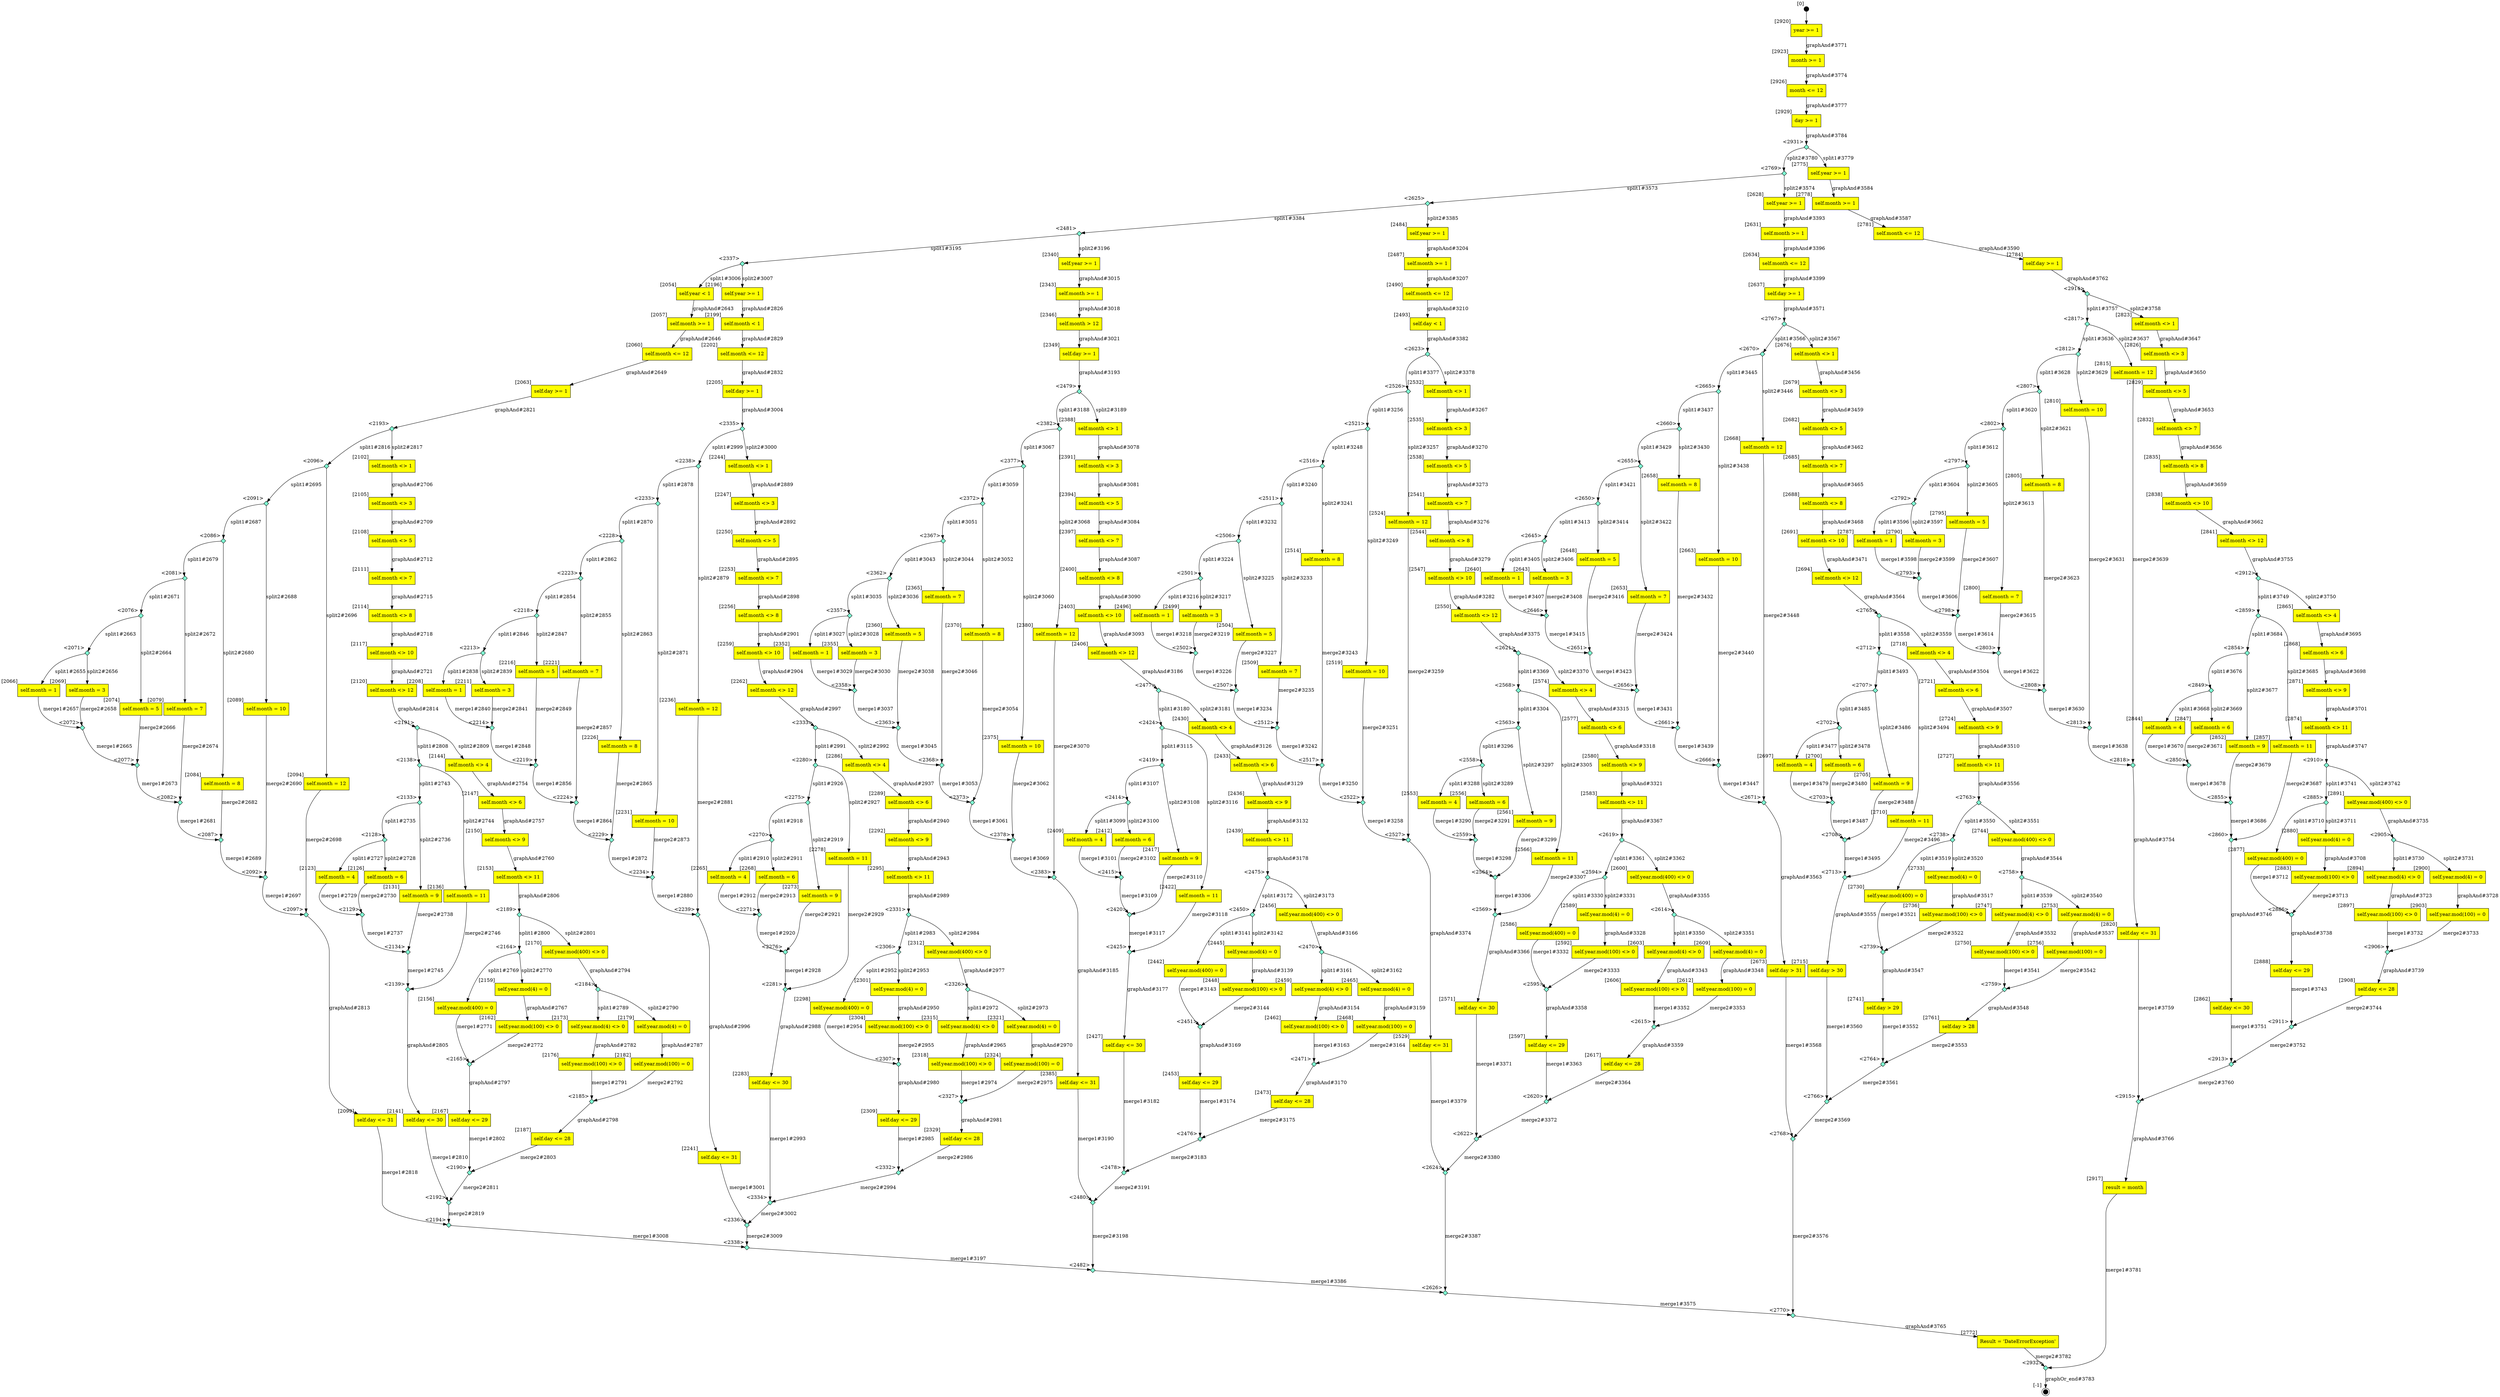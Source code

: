 digraph CLG {
  2054 [shape="box", label="self.year < 1", style=filled, fillcolor=yellow, xlabel="[2054]"];
  2057 [shape="box", label="self.month >= 1", style=filled, fillcolor=yellow, xlabel="[2057]"];
  2060 [shape="box", label="self.month <= 12", style=filled, fillcolor=yellow, xlabel="[2060]"];
  2063 [shape="box", label="self.day >= 1", style=filled, fillcolor=yellow, xlabel="[2063]"];
  2066 [shape="box", label="self.month = 1", style=filled, fillcolor=yellow, xlabel="[2066]"];
  2069 [shape="box", label="self.month = 3", style=filled, fillcolor=yellow, xlabel="[2069]"];
  2071 [shape="diamond", label="", xlabel="<2071>", style=filled, fillcolor=aquamarine, fixedsize=true, width=.2, height=.2];
  2072 [shape="diamond", label="", xlabel="<2072>", style=filled, fillcolor=aquamarine, fixedsize=true, width=.2, height=.2];
  2074 [shape="box", label="self.month = 5", style=filled, fillcolor=yellow, xlabel="[2074]"];
  2076 [shape="diamond", label="", xlabel="<2076>", style=filled, fillcolor=aquamarine, fixedsize=true, width=.2, height=.2];
  2077 [shape="diamond", label="", xlabel="<2077>", style=filled, fillcolor=aquamarine, fixedsize=true, width=.2, height=.2];
  2079 [shape="box", label="self.month = 7", style=filled, fillcolor=yellow, xlabel="[2079]"];
  2081 [shape="diamond", label="", xlabel="<2081>", style=filled, fillcolor=aquamarine, fixedsize=true, width=.2, height=.2];
  2082 [shape="diamond", label="", xlabel="<2082>", style=filled, fillcolor=aquamarine, fixedsize=true, width=.2, height=.2];
  2084 [shape="box", label="self.month = 8", style=filled, fillcolor=yellow, xlabel="[2084]"];
  2086 [shape="diamond", label="", xlabel="<2086>", style=filled, fillcolor=aquamarine, fixedsize=true, width=.2, height=.2];
  2087 [shape="diamond", label="", xlabel="<2087>", style=filled, fillcolor=aquamarine, fixedsize=true, width=.2, height=.2];
  2089 [shape="box", label="self.month = 10", style=filled, fillcolor=yellow, xlabel="[2089]"];
  2091 [shape="diamond", label="", xlabel="<2091>", style=filled, fillcolor=aquamarine, fixedsize=true, width=.2, height=.2];
  2092 [shape="diamond", label="", xlabel="<2092>", style=filled, fillcolor=aquamarine, fixedsize=true, width=.2, height=.2];
  2094 [shape="box", label="self.month = 12", style=filled, fillcolor=yellow, xlabel="[2094]"];
  2096 [shape="diamond", label="", xlabel="<2096>", style=filled, fillcolor=aquamarine, fixedsize=true, width=.2, height=.2];
  2097 [shape="diamond", label="", xlabel="<2097>", style=filled, fillcolor=aquamarine, fixedsize=true, width=.2, height=.2];
  2099 [shape="box", label="self.day <= 31", style=filled, fillcolor=yellow, xlabel="[2099]"];
  2102 [shape="box", label="self.month <> 1", style=filled, fillcolor=yellow, xlabel="[2102]"];
  2105 [shape="box", label="self.month <> 3", style=filled, fillcolor=yellow, xlabel="[2105]"];
  2108 [shape="box", label="self.month <> 5", style=filled, fillcolor=yellow, xlabel="[2108]"];
  2111 [shape="box", label="self.month <> 7", style=filled, fillcolor=yellow, xlabel="[2111]"];
  2114 [shape="box", label="self.month <> 8", style=filled, fillcolor=yellow, xlabel="[2114]"];
  2117 [shape="box", label="self.month <> 10", style=filled, fillcolor=yellow, xlabel="[2117]"];
  2120 [shape="box", label="self.month <> 12", style=filled, fillcolor=yellow, xlabel="[2120]"];
  2123 [shape="box", label="self.month = 4", style=filled, fillcolor=yellow, xlabel="[2123]"];
  2126 [shape="box", label="self.month = 6", style=filled, fillcolor=yellow, xlabel="[2126]"];
  2128 [shape="diamond", label="", xlabel="<2128>", style=filled, fillcolor=aquamarine, fixedsize=true, width=.2, height=.2];
  2129 [shape="diamond", label="", xlabel="<2129>", style=filled, fillcolor=aquamarine, fixedsize=true, width=.2, height=.2];
  2131 [shape="box", label="self.month = 9", style=filled, fillcolor=yellow, xlabel="[2131]"];
  2133 [shape="diamond", label="", xlabel="<2133>", style=filled, fillcolor=aquamarine, fixedsize=true, width=.2, height=.2];
  2134 [shape="diamond", label="", xlabel="<2134>", style=filled, fillcolor=aquamarine, fixedsize=true, width=.2, height=.2];
  2136 [shape="box", label="self.month = 11", style=filled, fillcolor=yellow, xlabel="[2136]"];
  2138 [shape="diamond", label="", xlabel="<2138>", style=filled, fillcolor=aquamarine, fixedsize=true, width=.2, height=.2];
  2139 [shape="diamond", label="", xlabel="<2139>", style=filled, fillcolor=aquamarine, fixedsize=true, width=.2, height=.2];
  2141 [shape="box", label="self.day <= 30", style=filled, fillcolor=yellow, xlabel="[2141]"];
  2144 [shape="box", label="self.month <> 4", style=filled, fillcolor=yellow, xlabel="[2144]"];
  2147 [shape="box", label="self.month <> 6", style=filled, fillcolor=yellow, xlabel="[2147]"];
  2150 [shape="box", label="self.month <> 9", style=filled, fillcolor=yellow, xlabel="[2150]"];
  2153 [shape="box", label="self.month <> 11", style=filled, fillcolor=yellow, xlabel="[2153]"];
  2156 [shape="box", label="self.year.mod(400) = 0", style=filled, fillcolor=yellow, xlabel="[2156]"];
  2159 [shape="box", label="self.year.mod(4) = 0", style=filled, fillcolor=yellow, xlabel="[2159]"];
  2162 [shape="box", label="self.year.mod(100) <> 0", style=filled, fillcolor=yellow, xlabel="[2162]"];
  2164 [shape="diamond", label="", xlabel="<2164>", style=filled, fillcolor=aquamarine, fixedsize=true, width=.2, height=.2];
  2165 [shape="diamond", label="", xlabel="<2165>", style=filled, fillcolor=aquamarine, fixedsize=true, width=.2, height=.2];
  2167 [shape="box", label="self.day <= 29", style=filled, fillcolor=yellow, xlabel="[2167]"];
  2170 [shape="box", label="self.year.mod(400) <> 0", style=filled, fillcolor=yellow, xlabel="[2170]"];
  2173 [shape="box", label="self.year.mod(4) <> 0", style=filled, fillcolor=yellow, xlabel="[2173]"];
  2176 [shape="box", label="self.year.mod(100) <> 0", style=filled, fillcolor=yellow, xlabel="[2176]"];
  2179 [shape="box", label="self.year.mod(4) = 0", style=filled, fillcolor=yellow, xlabel="[2179]"];
  2182 [shape="box", label="self.year.mod(100) = 0", style=filled, fillcolor=yellow, xlabel="[2182]"];
  2184 [shape="diamond", label="", xlabel="<2184>", style=filled, fillcolor=aquamarine, fixedsize=true, width=.2, height=.2];
  2185 [shape="diamond", label="", xlabel="<2185>", style=filled, fillcolor=aquamarine, fixedsize=true, width=.2, height=.2];
  2187 [shape="box", label="self.day <= 28", style=filled, fillcolor=yellow, xlabel="[2187]"];
  2189 [shape="diamond", label="", xlabel="<2189>", style=filled, fillcolor=aquamarine, fixedsize=true, width=.2, height=.2];
  2190 [shape="diamond", label="", xlabel="<2190>", style=filled, fillcolor=aquamarine, fixedsize=true, width=.2, height=.2];
  2191 [shape="diamond", label="", xlabel="<2191>", style=filled, fillcolor=aquamarine, fixedsize=true, width=.2, height=.2];
  2192 [shape="diamond", label="", xlabel="<2192>", style=filled, fillcolor=aquamarine, fixedsize=true, width=.2, height=.2];
  2193 [shape="diamond", label="", xlabel="<2193>", style=filled, fillcolor=aquamarine, fixedsize=true, width=.2, height=.2];
  2194 [shape="diamond", label="", xlabel="<2194>", style=filled, fillcolor=aquamarine, fixedsize=true, width=.2, height=.2];
  2196 [shape="box", label="self.year >= 1", style=filled, fillcolor=yellow, xlabel="[2196]"];
  2199 [shape="box", label="self.month < 1", style=filled, fillcolor=yellow, xlabel="[2199]"];
  2202 [shape="box", label="self.month <= 12", style=filled, fillcolor=yellow, xlabel="[2202]"];
  2205 [shape="box", label="self.day >= 1", style=filled, fillcolor=yellow, xlabel="[2205]"];
  2208 [shape="box", label="self.month = 1", style=filled, fillcolor=yellow, xlabel="[2208]"];
  2211 [shape="box", label="self.month = 3", style=filled, fillcolor=yellow, xlabel="[2211]"];
  2213 [shape="diamond", label="", xlabel="<2213>", style=filled, fillcolor=aquamarine, fixedsize=true, width=.2, height=.2];
  2214 [shape="diamond", label="", xlabel="<2214>", style=filled, fillcolor=aquamarine, fixedsize=true, width=.2, height=.2];
  2216 [shape="box", label="self.month = 5", style=filled, fillcolor=yellow, xlabel="[2216]"];
  2218 [shape="diamond", label="", xlabel="<2218>", style=filled, fillcolor=aquamarine, fixedsize=true, width=.2, height=.2];
  2219 [shape="diamond", label="", xlabel="<2219>", style=filled, fillcolor=aquamarine, fixedsize=true, width=.2, height=.2];
  2221 [shape="box", label="self.month = 7", style=filled, fillcolor=yellow, xlabel="[2221]"];
  2223 [shape="diamond", label="", xlabel="<2223>", style=filled, fillcolor=aquamarine, fixedsize=true, width=.2, height=.2];
  2224 [shape="diamond", label="", xlabel="<2224>", style=filled, fillcolor=aquamarine, fixedsize=true, width=.2, height=.2];
  2226 [shape="box", label="self.month = 8", style=filled, fillcolor=yellow, xlabel="[2226]"];
  2228 [shape="diamond", label="", xlabel="<2228>", style=filled, fillcolor=aquamarine, fixedsize=true, width=.2, height=.2];
  2229 [shape="diamond", label="", xlabel="<2229>", style=filled, fillcolor=aquamarine, fixedsize=true, width=.2, height=.2];
  2231 [shape="box", label="self.month = 10", style=filled, fillcolor=yellow, xlabel="[2231]"];
  2233 [shape="diamond", label="", xlabel="<2233>", style=filled, fillcolor=aquamarine, fixedsize=true, width=.2, height=.2];
  2234 [shape="diamond", label="", xlabel="<2234>", style=filled, fillcolor=aquamarine, fixedsize=true, width=.2, height=.2];
  2236 [shape="box", label="self.month = 12", style=filled, fillcolor=yellow, xlabel="[2236]"];
  2238 [shape="diamond", label="", xlabel="<2238>", style=filled, fillcolor=aquamarine, fixedsize=true, width=.2, height=.2];
  2239 [shape="diamond", label="", xlabel="<2239>", style=filled, fillcolor=aquamarine, fixedsize=true, width=.2, height=.2];
  2241 [shape="box", label="self.day <= 31", style=filled, fillcolor=yellow, xlabel="[2241]"];
  2244 [shape="box", label="self.month <> 1", style=filled, fillcolor=yellow, xlabel="[2244]"];
  2247 [shape="box", label="self.month <> 3", style=filled, fillcolor=yellow, xlabel="[2247]"];
  2250 [shape="box", label="self.month <> 5", style=filled, fillcolor=yellow, xlabel="[2250]"];
  2253 [shape="box", label="self.month <> 7", style=filled, fillcolor=yellow, xlabel="[2253]"];
  2256 [shape="box", label="self.month <> 8", style=filled, fillcolor=yellow, xlabel="[2256]"];
  2259 [shape="box", label="self.month <> 10", style=filled, fillcolor=yellow, xlabel="[2259]"];
  2262 [shape="box", label="self.month <> 12", style=filled, fillcolor=yellow, xlabel="[2262]"];
  2265 [shape="box", label="self.month = 4", style=filled, fillcolor=yellow, xlabel="[2265]"];
  2268 [shape="box", label="self.month = 6", style=filled, fillcolor=yellow, xlabel="[2268]"];
  2270 [shape="diamond", label="", xlabel="<2270>", style=filled, fillcolor=aquamarine, fixedsize=true, width=.2, height=.2];
  2271 [shape="diamond", label="", xlabel="<2271>", style=filled, fillcolor=aquamarine, fixedsize=true, width=.2, height=.2];
  2273 [shape="box", label="self.month = 9", style=filled, fillcolor=yellow, xlabel="[2273]"];
  2275 [shape="diamond", label="", xlabel="<2275>", style=filled, fillcolor=aquamarine, fixedsize=true, width=.2, height=.2];
  2276 [shape="diamond", label="", xlabel="<2276>", style=filled, fillcolor=aquamarine, fixedsize=true, width=.2, height=.2];
  2278 [shape="box", label="self.month = 11", style=filled, fillcolor=yellow, xlabel="[2278]"];
  2280 [shape="diamond", label="", xlabel="<2280>", style=filled, fillcolor=aquamarine, fixedsize=true, width=.2, height=.2];
  2281 [shape="diamond", label="", xlabel="<2281>", style=filled, fillcolor=aquamarine, fixedsize=true, width=.2, height=.2];
  2283 [shape="box", label="self.day <= 30", style=filled, fillcolor=yellow, xlabel="[2283]"];
  2286 [shape="box", label="self.month <> 4", style=filled, fillcolor=yellow, xlabel="[2286]"];
  2289 [shape="box", label="self.month <> 6", style=filled, fillcolor=yellow, xlabel="[2289]"];
  2292 [shape="box", label="self.month <> 9", style=filled, fillcolor=yellow, xlabel="[2292]"];
  2295 [shape="box", label="self.month <> 11", style=filled, fillcolor=yellow, xlabel="[2295]"];
  2298 [shape="box", label="self.year.mod(400) = 0", style=filled, fillcolor=yellow, xlabel="[2298]"];
  2301 [shape="box", label="self.year.mod(4) = 0", style=filled, fillcolor=yellow, xlabel="[2301]"];
  2304 [shape="box", label="self.year.mod(100) <> 0", style=filled, fillcolor=yellow, xlabel="[2304]"];
  2306 [shape="diamond", label="", xlabel="<2306>", style=filled, fillcolor=aquamarine, fixedsize=true, width=.2, height=.2];
  2307 [shape="diamond", label="", xlabel="<2307>", style=filled, fillcolor=aquamarine, fixedsize=true, width=.2, height=.2];
  2309 [shape="box", label="self.day <= 29", style=filled, fillcolor=yellow, xlabel="[2309]"];
  2312 [shape="box", label="self.year.mod(400) <> 0", style=filled, fillcolor=yellow, xlabel="[2312]"];
  2315 [shape="box", label="self.year.mod(4) <> 0", style=filled, fillcolor=yellow, xlabel="[2315]"];
  2318 [shape="box", label="self.year.mod(100) <> 0", style=filled, fillcolor=yellow, xlabel="[2318]"];
  2321 [shape="box", label="self.year.mod(4) = 0", style=filled, fillcolor=yellow, xlabel="[2321]"];
  2324 [shape="box", label="self.year.mod(100) = 0", style=filled, fillcolor=yellow, xlabel="[2324]"];
  2326 [shape="diamond", label="", xlabel="<2326>", style=filled, fillcolor=aquamarine, fixedsize=true, width=.2, height=.2];
  2327 [shape="diamond", label="", xlabel="<2327>", style=filled, fillcolor=aquamarine, fixedsize=true, width=.2, height=.2];
  2329 [shape="box", label="self.day <= 28", style=filled, fillcolor=yellow, xlabel="[2329]"];
  2331 [shape="diamond", label="", xlabel="<2331>", style=filled, fillcolor=aquamarine, fixedsize=true, width=.2, height=.2];
  2332 [shape="diamond", label="", xlabel="<2332>", style=filled, fillcolor=aquamarine, fixedsize=true, width=.2, height=.2];
  2333 [shape="diamond", label="", xlabel="<2333>", style=filled, fillcolor=aquamarine, fixedsize=true, width=.2, height=.2];
  2334 [shape="diamond", label="", xlabel="<2334>", style=filled, fillcolor=aquamarine, fixedsize=true, width=.2, height=.2];
  2335 [shape="diamond", label="", xlabel="<2335>", style=filled, fillcolor=aquamarine, fixedsize=true, width=.2, height=.2];
  2336 [shape="diamond", label="", xlabel="<2336>", style=filled, fillcolor=aquamarine, fixedsize=true, width=.2, height=.2];
  2337 [shape="diamond", label="", xlabel="<2337>", style=filled, fillcolor=aquamarine, fixedsize=true, width=.2, height=.2];
  2338 [shape="diamond", label="", xlabel="<2338>", style=filled, fillcolor=aquamarine, fixedsize=true, width=.2, height=.2];
  2340 [shape="box", label="self.year >= 1", style=filled, fillcolor=yellow, xlabel="[2340]"];
  2343 [shape="box", label="self.month >= 1", style=filled, fillcolor=yellow, xlabel="[2343]"];
  2346 [shape="box", label="self.month > 12", style=filled, fillcolor=yellow, xlabel="[2346]"];
  2349 [shape="box", label="self.day >= 1", style=filled, fillcolor=yellow, xlabel="[2349]"];
  2352 [shape="box", label="self.month = 1", style=filled, fillcolor=yellow, xlabel="[2352]"];
  2355 [shape="box", label="self.month = 3", style=filled, fillcolor=yellow, xlabel="[2355]"];
  2357 [shape="diamond", label="", xlabel="<2357>", style=filled, fillcolor=aquamarine, fixedsize=true, width=.2, height=.2];
  2358 [shape="diamond", label="", xlabel="<2358>", style=filled, fillcolor=aquamarine, fixedsize=true, width=.2, height=.2];
  2360 [shape="box", label="self.month = 5", style=filled, fillcolor=yellow, xlabel="[2360]"];
  2362 [shape="diamond", label="", xlabel="<2362>", style=filled, fillcolor=aquamarine, fixedsize=true, width=.2, height=.2];
  2363 [shape="diamond", label="", xlabel="<2363>", style=filled, fillcolor=aquamarine, fixedsize=true, width=.2, height=.2];
  2365 [shape="box", label="self.month = 7", style=filled, fillcolor=yellow, xlabel="[2365]"];
  2367 [shape="diamond", label="", xlabel="<2367>", style=filled, fillcolor=aquamarine, fixedsize=true, width=.2, height=.2];
  2368 [shape="diamond", label="", xlabel="<2368>", style=filled, fillcolor=aquamarine, fixedsize=true, width=.2, height=.2];
  2370 [shape="box", label="self.month = 8", style=filled, fillcolor=yellow, xlabel="[2370]"];
  2372 [shape="diamond", label="", xlabel="<2372>", style=filled, fillcolor=aquamarine, fixedsize=true, width=.2, height=.2];
  2373 [shape="diamond", label="", xlabel="<2373>", style=filled, fillcolor=aquamarine, fixedsize=true, width=.2, height=.2];
  2375 [shape="box", label="self.month = 10", style=filled, fillcolor=yellow, xlabel="[2375]"];
  2377 [shape="diamond", label="", xlabel="<2377>", style=filled, fillcolor=aquamarine, fixedsize=true, width=.2, height=.2];
  2378 [shape="diamond", label="", xlabel="<2378>", style=filled, fillcolor=aquamarine, fixedsize=true, width=.2, height=.2];
  2380 [shape="box", label="self.month = 12", style=filled, fillcolor=yellow, xlabel="[2380]"];
  2382 [shape="diamond", label="", xlabel="<2382>", style=filled, fillcolor=aquamarine, fixedsize=true, width=.2, height=.2];
  2383 [shape="diamond", label="", xlabel="<2383>", style=filled, fillcolor=aquamarine, fixedsize=true, width=.2, height=.2];
  2385 [shape="box", label="self.day <= 31", style=filled, fillcolor=yellow, xlabel="[2385]"];
  2388 [shape="box", label="self.month <> 1", style=filled, fillcolor=yellow, xlabel="[2388]"];
  2391 [shape="box", label="self.month <> 3", style=filled, fillcolor=yellow, xlabel="[2391]"];
  2394 [shape="box", label="self.month <> 5", style=filled, fillcolor=yellow, xlabel="[2394]"];
  2397 [shape="box", label="self.month <> 7", style=filled, fillcolor=yellow, xlabel="[2397]"];
  2400 [shape="box", label="self.month <> 8", style=filled, fillcolor=yellow, xlabel="[2400]"];
  2403 [shape="box", label="self.month <> 10", style=filled, fillcolor=yellow, xlabel="[2403]"];
  2406 [shape="box", label="self.month <> 12", style=filled, fillcolor=yellow, xlabel="[2406]"];
  2409 [shape="box", label="self.month = 4", style=filled, fillcolor=yellow, xlabel="[2409]"];
  2412 [shape="box", label="self.month = 6", style=filled, fillcolor=yellow, xlabel="[2412]"];
  2414 [shape="diamond", label="", xlabel="<2414>", style=filled, fillcolor=aquamarine, fixedsize=true, width=.2, height=.2];
  2415 [shape="diamond", label="", xlabel="<2415>", style=filled, fillcolor=aquamarine, fixedsize=true, width=.2, height=.2];
  2417 [shape="box", label="self.month = 9", style=filled, fillcolor=yellow, xlabel="[2417]"];
  2419 [shape="diamond", label="", xlabel="<2419>", style=filled, fillcolor=aquamarine, fixedsize=true, width=.2, height=.2];
  2420 [shape="diamond", label="", xlabel="<2420>", style=filled, fillcolor=aquamarine, fixedsize=true, width=.2, height=.2];
  2422 [shape="box", label="self.month = 11", style=filled, fillcolor=yellow, xlabel="[2422]"];
  2424 [shape="diamond", label="", xlabel="<2424>", style=filled, fillcolor=aquamarine, fixedsize=true, width=.2, height=.2];
  2425 [shape="diamond", label="", xlabel="<2425>", style=filled, fillcolor=aquamarine, fixedsize=true, width=.2, height=.2];
  2427 [shape="box", label="self.day <= 30", style=filled, fillcolor=yellow, xlabel="[2427]"];
  2430 [shape="box", label="self.month <> 4", style=filled, fillcolor=yellow, xlabel="[2430]"];
  2433 [shape="box", label="self.month <> 6", style=filled, fillcolor=yellow, xlabel="[2433]"];
  2436 [shape="box", label="self.month <> 9", style=filled, fillcolor=yellow, xlabel="[2436]"];
  2439 [shape="box", label="self.month <> 11", style=filled, fillcolor=yellow, xlabel="[2439]"];
  2442 [shape="box", label="self.year.mod(400) = 0", style=filled, fillcolor=yellow, xlabel="[2442]"];
  2445 [shape="box", label="self.year.mod(4) = 0", style=filled, fillcolor=yellow, xlabel="[2445]"];
  2448 [shape="box", label="self.year.mod(100) <> 0", style=filled, fillcolor=yellow, xlabel="[2448]"];
  2450 [shape="diamond", label="", xlabel="<2450>", style=filled, fillcolor=aquamarine, fixedsize=true, width=.2, height=.2];
  2451 [shape="diamond", label="", xlabel="<2451>", style=filled, fillcolor=aquamarine, fixedsize=true, width=.2, height=.2];
  2453 [shape="box", label="self.day <= 29", style=filled, fillcolor=yellow, xlabel="[2453]"];
  2456 [shape="box", label="self.year.mod(400) <> 0", style=filled, fillcolor=yellow, xlabel="[2456]"];
  2459 [shape="box", label="self.year.mod(4) <> 0", style=filled, fillcolor=yellow, xlabel="[2459]"];
  2462 [shape="box", label="self.year.mod(100) <> 0", style=filled, fillcolor=yellow, xlabel="[2462]"];
  2465 [shape="box", label="self.year.mod(4) = 0", style=filled, fillcolor=yellow, xlabel="[2465]"];
  2468 [shape="box", label="self.year.mod(100) = 0", style=filled, fillcolor=yellow, xlabel="[2468]"];
  2470 [shape="diamond", label="", xlabel="<2470>", style=filled, fillcolor=aquamarine, fixedsize=true, width=.2, height=.2];
  2471 [shape="diamond", label="", xlabel="<2471>", style=filled, fillcolor=aquamarine, fixedsize=true, width=.2, height=.2];
  2473 [shape="box", label="self.day <= 28", style=filled, fillcolor=yellow, xlabel="[2473]"];
  2475 [shape="diamond", label="", xlabel="<2475>", style=filled, fillcolor=aquamarine, fixedsize=true, width=.2, height=.2];
  2476 [shape="diamond", label="", xlabel="<2476>", style=filled, fillcolor=aquamarine, fixedsize=true, width=.2, height=.2];
  2477 [shape="diamond", label="", xlabel="<2477>", style=filled, fillcolor=aquamarine, fixedsize=true, width=.2, height=.2];
  2478 [shape="diamond", label="", xlabel="<2478>", style=filled, fillcolor=aquamarine, fixedsize=true, width=.2, height=.2];
  2479 [shape="diamond", label="", xlabel="<2479>", style=filled, fillcolor=aquamarine, fixedsize=true, width=.2, height=.2];
  2480 [shape="diamond", label="", xlabel="<2480>", style=filled, fillcolor=aquamarine, fixedsize=true, width=.2, height=.2];
  2481 [shape="diamond", label="", xlabel="<2481>", style=filled, fillcolor=aquamarine, fixedsize=true, width=.2, height=.2];
  2482 [shape="diamond", label="", xlabel="<2482>", style=filled, fillcolor=aquamarine, fixedsize=true, width=.2, height=.2];
  2484 [shape="box", label="self.year >= 1", style=filled, fillcolor=yellow, xlabel="[2484]"];
  2487 [shape="box", label="self.month >= 1", style=filled, fillcolor=yellow, xlabel="[2487]"];
  2490 [shape="box", label="self.month <= 12", style=filled, fillcolor=yellow, xlabel="[2490]"];
  2493 [shape="box", label="self.day < 1", style=filled, fillcolor=yellow, xlabel="[2493]"];
  2496 [shape="box", label="self.month = 1", style=filled, fillcolor=yellow, xlabel="[2496]"];
  2499 [shape="box", label="self.month = 3", style=filled, fillcolor=yellow, xlabel="[2499]"];
  2501 [shape="diamond", label="", xlabel="<2501>", style=filled, fillcolor=aquamarine, fixedsize=true, width=.2, height=.2];
  2502 [shape="diamond", label="", xlabel="<2502>", style=filled, fillcolor=aquamarine, fixedsize=true, width=.2, height=.2];
  2504 [shape="box", label="self.month = 5", style=filled, fillcolor=yellow, xlabel="[2504]"];
  2506 [shape="diamond", label="", xlabel="<2506>", style=filled, fillcolor=aquamarine, fixedsize=true, width=.2, height=.2];
  2507 [shape="diamond", label="", xlabel="<2507>", style=filled, fillcolor=aquamarine, fixedsize=true, width=.2, height=.2];
  2509 [shape="box", label="self.month = 7", style=filled, fillcolor=yellow, xlabel="[2509]"];
  2511 [shape="diamond", label="", xlabel="<2511>", style=filled, fillcolor=aquamarine, fixedsize=true, width=.2, height=.2];
  2512 [shape="diamond", label="", xlabel="<2512>", style=filled, fillcolor=aquamarine, fixedsize=true, width=.2, height=.2];
  2514 [shape="box", label="self.month = 8", style=filled, fillcolor=yellow, xlabel="[2514]"];
  2516 [shape="diamond", label="", xlabel="<2516>", style=filled, fillcolor=aquamarine, fixedsize=true, width=.2, height=.2];
  2517 [shape="diamond", label="", xlabel="<2517>", style=filled, fillcolor=aquamarine, fixedsize=true, width=.2, height=.2];
  2519 [shape="box", label="self.month = 10", style=filled, fillcolor=yellow, xlabel="[2519]"];
  2521 [shape="diamond", label="", xlabel="<2521>", style=filled, fillcolor=aquamarine, fixedsize=true, width=.2, height=.2];
  2522 [shape="diamond", label="", xlabel="<2522>", style=filled, fillcolor=aquamarine, fixedsize=true, width=.2, height=.2];
  2524 [shape="box", label="self.month = 12", style=filled, fillcolor=yellow, xlabel="[2524]"];
  2526 [shape="diamond", label="", xlabel="<2526>", style=filled, fillcolor=aquamarine, fixedsize=true, width=.2, height=.2];
  2527 [shape="diamond", label="", xlabel="<2527>", style=filled, fillcolor=aquamarine, fixedsize=true, width=.2, height=.2];
  2529 [shape="box", label="self.day <= 31", style=filled, fillcolor=yellow, xlabel="[2529]"];
  2532 [shape="box", label="self.month <> 1", style=filled, fillcolor=yellow, xlabel="[2532]"];
  2535 [shape="box", label="self.month <> 3", style=filled, fillcolor=yellow, xlabel="[2535]"];
  2538 [shape="box", label="self.month <> 5", style=filled, fillcolor=yellow, xlabel="[2538]"];
  2541 [shape="box", label="self.month <> 7", style=filled, fillcolor=yellow, xlabel="[2541]"];
  2544 [shape="box", label="self.month <> 8", style=filled, fillcolor=yellow, xlabel="[2544]"];
  2547 [shape="box", label="self.month <> 10", style=filled, fillcolor=yellow, xlabel="[2547]"];
  2550 [shape="box", label="self.month <> 12", style=filled, fillcolor=yellow, xlabel="[2550]"];
  2553 [shape="box", label="self.month = 4", style=filled, fillcolor=yellow, xlabel="[2553]"];
  2556 [shape="box", label="self.month = 6", style=filled, fillcolor=yellow, xlabel="[2556]"];
  2558 [shape="diamond", label="", xlabel="<2558>", style=filled, fillcolor=aquamarine, fixedsize=true, width=.2, height=.2];
  2559 [shape="diamond", label="", xlabel="<2559>", style=filled, fillcolor=aquamarine, fixedsize=true, width=.2, height=.2];
  2561 [shape="box", label="self.month = 9", style=filled, fillcolor=yellow, xlabel="[2561]"];
  2563 [shape="diamond", label="", xlabel="<2563>", style=filled, fillcolor=aquamarine, fixedsize=true, width=.2, height=.2];
  2564 [shape="diamond", label="", xlabel="<2564>", style=filled, fillcolor=aquamarine, fixedsize=true, width=.2, height=.2];
  2566 [shape="box", label="self.month = 11", style=filled, fillcolor=yellow, xlabel="[2566]"];
  2568 [shape="diamond", label="", xlabel="<2568>", style=filled, fillcolor=aquamarine, fixedsize=true, width=.2, height=.2];
  2569 [shape="diamond", label="", xlabel="<2569>", style=filled, fillcolor=aquamarine, fixedsize=true, width=.2, height=.2];
  2571 [shape="box", label="self.day <= 30", style=filled, fillcolor=yellow, xlabel="[2571]"];
  2574 [shape="box", label="self.month <> 4", style=filled, fillcolor=yellow, xlabel="[2574]"];
  2577 [shape="box", label="self.month <> 6", style=filled, fillcolor=yellow, xlabel="[2577]"];
  2580 [shape="box", label="self.month <> 9", style=filled, fillcolor=yellow, xlabel="[2580]"];
  2583 [shape="box", label="self.month <> 11", style=filled, fillcolor=yellow, xlabel="[2583]"];
  2586 [shape="box", label="self.year.mod(400) = 0", style=filled, fillcolor=yellow, xlabel="[2586]"];
  2589 [shape="box", label="self.year.mod(4) = 0", style=filled, fillcolor=yellow, xlabel="[2589]"];
  2592 [shape="box", label="self.year.mod(100) <> 0", style=filled, fillcolor=yellow, xlabel="[2592]"];
  2594 [shape="diamond", label="", xlabel="<2594>", style=filled, fillcolor=aquamarine, fixedsize=true, width=.2, height=.2];
  2595 [shape="diamond", label="", xlabel="<2595>", style=filled, fillcolor=aquamarine, fixedsize=true, width=.2, height=.2];
  2597 [shape="box", label="self.day <= 29", style=filled, fillcolor=yellow, xlabel="[2597]"];
  2600 [shape="box", label="self.year.mod(400) <> 0", style=filled, fillcolor=yellow, xlabel="[2600]"];
  2603 [shape="box", label="self.year.mod(4) <> 0", style=filled, fillcolor=yellow, xlabel="[2603]"];
  2606 [shape="box", label="self.year.mod(100) <> 0", style=filled, fillcolor=yellow, xlabel="[2606]"];
  2609 [shape="box", label="self.year.mod(4) = 0", style=filled, fillcolor=yellow, xlabel="[2609]"];
  2612 [shape="box", label="self.year.mod(100) = 0", style=filled, fillcolor=yellow, xlabel="[2612]"];
  2614 [shape="diamond", label="", xlabel="<2614>", style=filled, fillcolor=aquamarine, fixedsize=true, width=.2, height=.2];
  2615 [shape="diamond", label="", xlabel="<2615>", style=filled, fillcolor=aquamarine, fixedsize=true, width=.2, height=.2];
  2617 [shape="box", label="self.day <= 28", style=filled, fillcolor=yellow, xlabel="[2617]"];
  2619 [shape="diamond", label="", xlabel="<2619>", style=filled, fillcolor=aquamarine, fixedsize=true, width=.2, height=.2];
  2620 [shape="diamond", label="", xlabel="<2620>", style=filled, fillcolor=aquamarine, fixedsize=true, width=.2, height=.2];
  2621 [shape="diamond", label="", xlabel="<2621>", style=filled, fillcolor=aquamarine, fixedsize=true, width=.2, height=.2];
  2622 [shape="diamond", label="", xlabel="<2622>", style=filled, fillcolor=aquamarine, fixedsize=true, width=.2, height=.2];
  2623 [shape="diamond", label="", xlabel="<2623>", style=filled, fillcolor=aquamarine, fixedsize=true, width=.2, height=.2];
  2624 [shape="diamond", label="", xlabel="<2624>", style=filled, fillcolor=aquamarine, fixedsize=true, width=.2, height=.2];
  2625 [shape="diamond", label="", xlabel="<2625>", style=filled, fillcolor=aquamarine, fixedsize=true, width=.2, height=.2];
  2626 [shape="diamond", label="", xlabel="<2626>", style=filled, fillcolor=aquamarine, fixedsize=true, width=.2, height=.2];
  2628 [shape="box", label="self.year >= 1", style=filled, fillcolor=yellow, xlabel="[2628]"];
  2631 [shape="box", label="self.month >= 1", style=filled, fillcolor=yellow, xlabel="[2631]"];
  2634 [shape="box", label="self.month <= 12", style=filled, fillcolor=yellow, xlabel="[2634]"];
  2637 [shape="box", label="self.day >= 1", style=filled, fillcolor=yellow, xlabel="[2637]"];
  2640 [shape="box", label="self.month = 1", style=filled, fillcolor=yellow, xlabel="[2640]"];
  2643 [shape="box", label="self.month = 3", style=filled, fillcolor=yellow, xlabel="[2643]"];
  2645 [shape="diamond", label="", xlabel="<2645>", style=filled, fillcolor=aquamarine, fixedsize=true, width=.2, height=.2];
  2646 [shape="diamond", label="", xlabel="<2646>", style=filled, fillcolor=aquamarine, fixedsize=true, width=.2, height=.2];
  2648 [shape="box", label="self.month = 5", style=filled, fillcolor=yellow, xlabel="[2648]"];
  2650 [shape="diamond", label="", xlabel="<2650>", style=filled, fillcolor=aquamarine, fixedsize=true, width=.2, height=.2];
  2651 [shape="diamond", label="", xlabel="<2651>", style=filled, fillcolor=aquamarine, fixedsize=true, width=.2, height=.2];
  2653 [shape="box", label="self.month = 7", style=filled, fillcolor=yellow, xlabel="[2653]"];
  2655 [shape="diamond", label="", xlabel="<2655>", style=filled, fillcolor=aquamarine, fixedsize=true, width=.2, height=.2];
  2656 [shape="diamond", label="", xlabel="<2656>", style=filled, fillcolor=aquamarine, fixedsize=true, width=.2, height=.2];
  2658 [shape="box", label="self.month = 8", style=filled, fillcolor=yellow, xlabel="[2658]"];
  2660 [shape="diamond", label="", xlabel="<2660>", style=filled, fillcolor=aquamarine, fixedsize=true, width=.2, height=.2];
  2661 [shape="diamond", label="", xlabel="<2661>", style=filled, fillcolor=aquamarine, fixedsize=true, width=.2, height=.2];
  2663 [shape="box", label="self.month = 10", style=filled, fillcolor=yellow, xlabel="[2663]"];
  2665 [shape="diamond", label="", xlabel="<2665>", style=filled, fillcolor=aquamarine, fixedsize=true, width=.2, height=.2];
  2666 [shape="diamond", label="", xlabel="<2666>", style=filled, fillcolor=aquamarine, fixedsize=true, width=.2, height=.2];
  2668 [shape="box", label="self.month = 12", style=filled, fillcolor=yellow, xlabel="[2668]"];
  2670 [shape="diamond", label="", xlabel="<2670>", style=filled, fillcolor=aquamarine, fixedsize=true, width=.2, height=.2];
  2671 [shape="diamond", label="", xlabel="<2671>", style=filled, fillcolor=aquamarine, fixedsize=true, width=.2, height=.2];
  2673 [shape="box", label="self.day > 31", style=filled, fillcolor=yellow, xlabel="[2673]"];
  2676 [shape="box", label="self.month <> 1", style=filled, fillcolor=yellow, xlabel="[2676]"];
  2679 [shape="box", label="self.month <> 3", style=filled, fillcolor=yellow, xlabel="[2679]"];
  2682 [shape="box", label="self.month <> 5", style=filled, fillcolor=yellow, xlabel="[2682]"];
  2685 [shape="box", label="self.month <> 7", style=filled, fillcolor=yellow, xlabel="[2685]"];
  2688 [shape="box", label="self.month <> 8", style=filled, fillcolor=yellow, xlabel="[2688]"];
  2691 [shape="box", label="self.month <> 10", style=filled, fillcolor=yellow, xlabel="[2691]"];
  2694 [shape="box", label="self.month <> 12", style=filled, fillcolor=yellow, xlabel="[2694]"];
  2697 [shape="box", label="self.month = 4", style=filled, fillcolor=yellow, xlabel="[2697]"];
  2700 [shape="box", label="self.month = 6", style=filled, fillcolor=yellow, xlabel="[2700]"];
  2702 [shape="diamond", label="", xlabel="<2702>", style=filled, fillcolor=aquamarine, fixedsize=true, width=.2, height=.2];
  2703 [shape="diamond", label="", xlabel="<2703>", style=filled, fillcolor=aquamarine, fixedsize=true, width=.2, height=.2];
  2705 [shape="box", label="self.month = 9", style=filled, fillcolor=yellow, xlabel="[2705]"];
  2707 [shape="diamond", label="", xlabel="<2707>", style=filled, fillcolor=aquamarine, fixedsize=true, width=.2, height=.2];
  2708 [shape="diamond", label="", xlabel="<2708>", style=filled, fillcolor=aquamarine, fixedsize=true, width=.2, height=.2];
  2710 [shape="box", label="self.month = 11", style=filled, fillcolor=yellow, xlabel="[2710]"];
  2712 [shape="diamond", label="", xlabel="<2712>", style=filled, fillcolor=aquamarine, fixedsize=true, width=.2, height=.2];
  2713 [shape="diamond", label="", xlabel="<2713>", style=filled, fillcolor=aquamarine, fixedsize=true, width=.2, height=.2];
  2715 [shape="box", label="self.day > 30", style=filled, fillcolor=yellow, xlabel="[2715]"];
  2718 [shape="box", label="self.month <> 4", style=filled, fillcolor=yellow, xlabel="[2718]"];
  2721 [shape="box", label="self.month <> 6", style=filled, fillcolor=yellow, xlabel="[2721]"];
  2724 [shape="box", label="self.month <> 9", style=filled, fillcolor=yellow, xlabel="[2724]"];
  2727 [shape="box", label="self.month <> 11", style=filled, fillcolor=yellow, xlabel="[2727]"];
  2730 [shape="box", label="self.year.mod(400) = 0", style=filled, fillcolor=yellow, xlabel="[2730]"];
  2733 [shape="box", label="self.year.mod(4) = 0", style=filled, fillcolor=yellow, xlabel="[2733]"];
  2736 [shape="box", label="self.year.mod(100) <> 0", style=filled, fillcolor=yellow, xlabel="[2736]"];
  2738 [shape="diamond", label="", xlabel="<2738>", style=filled, fillcolor=aquamarine, fixedsize=true, width=.2, height=.2];
  2739 [shape="diamond", label="", xlabel="<2739>", style=filled, fillcolor=aquamarine, fixedsize=true, width=.2, height=.2];
  2741 [shape="box", label="self.day > 29", style=filled, fillcolor=yellow, xlabel="[2741]"];
  2744 [shape="box", label="self.year.mod(400) <> 0", style=filled, fillcolor=yellow, xlabel="[2744]"];
  2747 [shape="box", label="self.year.mod(4) <> 0", style=filled, fillcolor=yellow, xlabel="[2747]"];
  2750 [shape="box", label="self.year.mod(100) <> 0", style=filled, fillcolor=yellow, xlabel="[2750]"];
  2753 [shape="box", label="self.year.mod(4) = 0", style=filled, fillcolor=yellow, xlabel="[2753]"];
  2756 [shape="box", label="self.year.mod(100) = 0", style=filled, fillcolor=yellow, xlabel="[2756]"];
  2758 [shape="diamond", label="", xlabel="<2758>", style=filled, fillcolor=aquamarine, fixedsize=true, width=.2, height=.2];
  2759 [shape="diamond", label="", xlabel="<2759>", style=filled, fillcolor=aquamarine, fixedsize=true, width=.2, height=.2];
  2761 [shape="box", label="self.day > 28", style=filled, fillcolor=yellow, xlabel="[2761]"];
  2763 [shape="diamond", label="", xlabel="<2763>", style=filled, fillcolor=aquamarine, fixedsize=true, width=.2, height=.2];
  2764 [shape="diamond", label="", xlabel="<2764>", style=filled, fillcolor=aquamarine, fixedsize=true, width=.2, height=.2];
  2765 [shape="diamond", label="", xlabel="<2765>", style=filled, fillcolor=aquamarine, fixedsize=true, width=.2, height=.2];
  2766 [shape="diamond", label="", xlabel="<2766>", style=filled, fillcolor=aquamarine, fixedsize=true, width=.2, height=.2];
  2767 [shape="diamond", label="", xlabel="<2767>", style=filled, fillcolor=aquamarine, fixedsize=true, width=.2, height=.2];
  2768 [shape="diamond", label="", xlabel="<2768>", style=filled, fillcolor=aquamarine, fixedsize=true, width=.2, height=.2];
  2769 [shape="diamond", label="", xlabel="<2769>", style=filled, fillcolor=aquamarine, fixedsize=true, width=.2, height=.2];
  2770 [shape="diamond", label="", xlabel="<2770>", style=filled, fillcolor=aquamarine, fixedsize=true, width=.2, height=.2];
  2772 [shape="box", label="Result = 'DateErrorException'", style=filled, fillcolor=yellow, xlabel="[2772]"];
  2773 [style=filled, fillcolor=black, shape="doublecircle", label="", fixedsize=true, width=.2, height=.2, xlabel="[-1]"];
  2775 [shape="box", label="self.year >= 1", style=filled, fillcolor=yellow, xlabel="[2775]"];
  2778 [shape="box", label="self.month >= 1", style=filled, fillcolor=yellow, xlabel="[2778]"];
  2781 [shape="box", label="self.month <= 12", style=filled, fillcolor=yellow, xlabel="[2781]"];
  2784 [shape="box", label="self.day >= 1", style=filled, fillcolor=yellow, xlabel="[2784]"];
  2787 [shape="box", label="self.month = 1", style=filled, fillcolor=yellow, xlabel="[2787]"];
  2790 [shape="box", label="self.month = 3", style=filled, fillcolor=yellow, xlabel="[2790]"];
  2792 [shape="diamond", label="", xlabel="<2792>", style=filled, fillcolor=aquamarine, fixedsize=true, width=.2, height=.2];
  2793 [shape="diamond", label="", xlabel="<2793>", style=filled, fillcolor=aquamarine, fixedsize=true, width=.2, height=.2];
  2795 [shape="box", label="self.month = 5", style=filled, fillcolor=yellow, xlabel="[2795]"];
  2797 [shape="diamond", label="", xlabel="<2797>", style=filled, fillcolor=aquamarine, fixedsize=true, width=.2, height=.2];
  2798 [shape="diamond", label="", xlabel="<2798>", style=filled, fillcolor=aquamarine, fixedsize=true, width=.2, height=.2];
  2800 [shape="box", label="self.month = 7", style=filled, fillcolor=yellow, xlabel="[2800]"];
  2802 [shape="diamond", label="", xlabel="<2802>", style=filled, fillcolor=aquamarine, fixedsize=true, width=.2, height=.2];
  2803 [shape="diamond", label="", xlabel="<2803>", style=filled, fillcolor=aquamarine, fixedsize=true, width=.2, height=.2];
  2805 [shape="box", label="self.month = 8", style=filled, fillcolor=yellow, xlabel="[2805]"];
  2807 [shape="diamond", label="", xlabel="<2807>", style=filled, fillcolor=aquamarine, fixedsize=true, width=.2, height=.2];
  2808 [shape="diamond", label="", xlabel="<2808>", style=filled, fillcolor=aquamarine, fixedsize=true, width=.2, height=.2];
  2810 [shape="box", label="self.month = 10", style=filled, fillcolor=yellow, xlabel="[2810]"];
  2812 [shape="diamond", label="", xlabel="<2812>", style=filled, fillcolor=aquamarine, fixedsize=true, width=.2, height=.2];
  2813 [shape="diamond", label="", xlabel="<2813>", style=filled, fillcolor=aquamarine, fixedsize=true, width=.2, height=.2];
  2815 [shape="box", label="self.month = 12", style=filled, fillcolor=yellow, xlabel="[2815]"];
  2817 [shape="diamond", label="", xlabel="<2817>", style=filled, fillcolor=aquamarine, fixedsize=true, width=.2, height=.2];
  2818 [shape="diamond", label="", xlabel="<2818>", style=filled, fillcolor=aquamarine, fixedsize=true, width=.2, height=.2];
  2820 [shape="box", label="self.day <= 31", style=filled, fillcolor=yellow, xlabel="[2820]"];
  2823 [shape="box", label="self.month <> 1", style=filled, fillcolor=yellow, xlabel="[2823]"];
  2826 [shape="box", label="self.month <> 3", style=filled, fillcolor=yellow, xlabel="[2826]"];
  2829 [shape="box", label="self.month <> 5", style=filled, fillcolor=yellow, xlabel="[2829]"];
  2832 [shape="box", label="self.month <> 7", style=filled, fillcolor=yellow, xlabel="[2832]"];
  2835 [shape="box", label="self.month <> 8", style=filled, fillcolor=yellow, xlabel="[2835]"];
  2838 [shape="box", label="self.month <> 10", style=filled, fillcolor=yellow, xlabel="[2838]"];
  2841 [shape="box", label="self.month <> 12", style=filled, fillcolor=yellow, xlabel="[2841]"];
  2844 [shape="box", label="self.month = 4", style=filled, fillcolor=yellow, xlabel="[2844]"];
  2847 [shape="box", label="self.month = 6", style=filled, fillcolor=yellow, xlabel="[2847]"];
  2849 [shape="diamond", label="", xlabel="<2849>", style=filled, fillcolor=aquamarine, fixedsize=true, width=.2, height=.2];
  2850 [shape="diamond", label="", xlabel="<2850>", style=filled, fillcolor=aquamarine, fixedsize=true, width=.2, height=.2];
  2852 [shape="box", label="self.month = 9", style=filled, fillcolor=yellow, xlabel="[2852]"];
  2854 [shape="diamond", label="", xlabel="<2854>", style=filled, fillcolor=aquamarine, fixedsize=true, width=.2, height=.2];
  2855 [shape="diamond", label="", xlabel="<2855>", style=filled, fillcolor=aquamarine, fixedsize=true, width=.2, height=.2];
  2857 [shape="box", label="self.month = 11", style=filled, fillcolor=yellow, xlabel="[2857]"];
  2859 [shape="diamond", label="", xlabel="<2859>", style=filled, fillcolor=aquamarine, fixedsize=true, width=.2, height=.2];
  2860 [shape="diamond", label="", xlabel="<2860>", style=filled, fillcolor=aquamarine, fixedsize=true, width=.2, height=.2];
  2862 [shape="box", label="self.day <= 30", style=filled, fillcolor=yellow, xlabel="[2862]"];
  2865 [shape="box", label="self.month <> 4", style=filled, fillcolor=yellow, xlabel="[2865]"];
  2868 [shape="box", label="self.month <> 6", style=filled, fillcolor=yellow, xlabel="[2868]"];
  2871 [shape="box", label="self.month <> 9", style=filled, fillcolor=yellow, xlabel="[2871]"];
  2874 [shape="box", label="self.month <> 11", style=filled, fillcolor=yellow, xlabel="[2874]"];
  2877 [shape="box", label="self.year.mod(400) = 0", style=filled, fillcolor=yellow, xlabel="[2877]"];
  2880 [shape="box", label="self.year.mod(4) = 0", style=filled, fillcolor=yellow, xlabel="[2880]"];
  2883 [shape="box", label="self.year.mod(100) <> 0", style=filled, fillcolor=yellow, xlabel="[2883]"];
  2885 [shape="diamond", label="", xlabel="<2885>", style=filled, fillcolor=aquamarine, fixedsize=true, width=.2, height=.2];
  2886 [shape="diamond", label="", xlabel="<2886>", style=filled, fillcolor=aquamarine, fixedsize=true, width=.2, height=.2];
  2888 [shape="box", label="self.day <= 29", style=filled, fillcolor=yellow, xlabel="[2888]"];
  2891 [shape="box", label="self.year.mod(400) <> 0", style=filled, fillcolor=yellow, xlabel="[2891]"];
  2894 [shape="box", label="self.year.mod(4) <> 0", style=filled, fillcolor=yellow, xlabel="[2894]"];
  2897 [shape="box", label="self.year.mod(100) <> 0", style=filled, fillcolor=yellow, xlabel="[2897]"];
  2900 [shape="box", label="self.year.mod(4) = 0", style=filled, fillcolor=yellow, xlabel="[2900]"];
  2903 [shape="box", label="self.year.mod(100) = 0", style=filled, fillcolor=yellow, xlabel="[2903]"];
  2905 [shape="diamond", label="", xlabel="<2905>", style=filled, fillcolor=aquamarine, fixedsize=true, width=.2, height=.2];
  2906 [shape="diamond", label="", xlabel="<2906>", style=filled, fillcolor=aquamarine, fixedsize=true, width=.2, height=.2];
  2908 [shape="box", label="self.day <= 28", style=filled, fillcolor=yellow, xlabel="[2908]"];
  2910 [shape="diamond", label="", xlabel="<2910>", style=filled, fillcolor=aquamarine, fixedsize=true, width=.2, height=.2];
  2911 [shape="diamond", label="", xlabel="<2911>", style=filled, fillcolor=aquamarine, fixedsize=true, width=.2, height=.2];
  2912 [shape="diamond", label="", xlabel="<2912>", style=filled, fillcolor=aquamarine, fixedsize=true, width=.2, height=.2];
  2913 [shape="diamond", label="", xlabel="<2913>", style=filled, fillcolor=aquamarine, fixedsize=true, width=.2, height=.2];
  2914 [shape="diamond", label="", xlabel="<2914>", style=filled, fillcolor=aquamarine, fixedsize=true, width=.2, height=.2];
  2915 [shape="diamond", label="", xlabel="<2915>", style=filled, fillcolor=aquamarine, fixedsize=true, width=.2, height=.2];
  2917 [shape="box", label="result = month", style=filled, fillcolor=yellow, xlabel="[2917]"];
  2919 [style=filled, fillcolor=black, shape="circle", label="", fixedsize=true, width=.2, height=.2, xlabel="[0]"];
  2920 [shape="box", label="year >= 1", style=filled, fillcolor=yellow, xlabel="[2920]"];
  2923 [shape="box", label="month >= 1", style=filled, fillcolor=yellow, xlabel="[2923]"];
  2926 [shape="box", label="month <= 12", style=filled, fillcolor=yellow, xlabel="[2926]"];
  2929 [shape="box", label="day >= 1", style=filled, fillcolor=yellow, xlabel="[2929]"];
  2931 [shape="diamond", label="", xlabel="<2931>", style=filled, fillcolor=aquamarine, fixedsize=true, width=.2, height=.2];
  2932 [shape="diamond", label="", xlabel="<2932>", style=filled, fillcolor=aquamarine, fixedsize=true, width=.2, height=.2];
  2388 -> 2391[label="graphAnd#3078"];
  2391 -> 2394[label="graphAnd#3081"];
  2394 -> 2397[label="graphAnd#3084"];
  2397 -> 2400[label="graphAnd#3087"];
  2400 -> 2403[label="graphAnd#3090"];
  2403 -> 2406[label="graphAnd#3093"];
  2414 -> 2409[label="split1#3099"];
  2414 -> 2412[label="split2#3100"];
  2409 -> 2415[label="merge1#3101"];
  2412 -> 2415[label="merge2#3102"];
  2419 -> 2414[label="split1#3107"];
  2419 -> 2417[label="split2#3108"];
  2415 -> 2420[label="merge1#3109"];
  2417 -> 2420[label="merge2#3110"];
  2424 -> 2419[label="split1#3115"];
  2424 -> 2422[label="split2#3116"];
  2420 -> 2425[label="merge1#3117"];
  2422 -> 2425[label="merge2#3118"];
  2430 -> 2433[label="graphAnd#3126"];
  2433 -> 2436[label="graphAnd#3129"];
  2436 -> 2439[label="graphAnd#3132"];
  2445 -> 2448[label="graphAnd#3139"];
  2450 -> 2442[label="split1#3141"];
  2450 -> 2445[label="split2#3142"];
  2442 -> 2451[label="merge1#3143"];
  2448 -> 2451[label="merge2#3144"];
  2459 -> 2462[label="graphAnd#3154"];
  2465 -> 2468[label="graphAnd#3159"];
  2470 -> 2459[label="split1#3161"];
  2470 -> 2465[label="split2#3162"];
  2462 -> 2471[label="merge1#3163"];
  2468 -> 2471[label="merge2#3164"];
  2456 -> 2470[label="graphAnd#3166"];
  2451 -> 2453[label="graphAnd#3169"];
  2471 -> 2473[label="graphAnd#3170"];
  2475 -> 2450[label="split1#3172"];
  2475 -> 2456[label="split2#3173"];
  2453 -> 2476[label="merge1#3174"];
  2473 -> 2476[label="merge2#3175"];
  2425 -> 2427[label="graphAnd#3177"];
  2439 -> 2475[label="graphAnd#3178"];
  2477 -> 2424[label="split1#3180"];
  2477 -> 2430[label="split2#3181"];
  2427 -> 2478[label="merge1#3182"];
  2476 -> 2478[label="merge2#3183"];
  2383 -> 2385[label="graphAnd#3185"];
  2406 -> 2477[label="graphAnd#3186"];
  2479 -> 2382[label="split1#3188"];
  2479 -> 2388[label="split2#3189"];
  2385 -> 2480[label="merge1#3190"];
  2478 -> 2480[label="merge2#3191"];
  2349 -> 2479[label="graphAnd#3193"];
  2481 -> 2337[label="split1#3195"];
  2481 -> 2340[label="split2#3196"];
  2338 -> 2482[label="merge1#3197"];
  2480 -> 2482[label="merge2#3198"];
  2484 -> 2487[label="graphAnd#3204"];
  2487 -> 2490[label="graphAnd#3207"];
  2490 -> 2493[label="graphAnd#3210"];
  2501 -> 2496[label="split1#3216"];
  2501 -> 2499[label="split2#3217"];
  2496 -> 2502[label="merge1#3218"];
  2499 -> 2502[label="merge2#3219"];
  2506 -> 2501[label="split1#3224"];
  2506 -> 2504[label="split2#3225"];
  2502 -> 2507[label="merge1#3226"];
  2504 -> 2507[label="merge2#3227"];
  2511 -> 2506[label="split1#3232"];
  2511 -> 2509[label="split2#3233"];
  2507 -> 2512[label="merge1#3234"];
  2509 -> 2512[label="merge2#3235"];
  2516 -> 2511[label="split1#3240"];
  2516 -> 2514[label="split2#3241"];
  2512 -> 2517[label="merge1#3242"];
  2514 -> 2517[label="merge2#3243"];
  2521 -> 2516[label="split1#3248"];
  2521 -> 2519[label="split2#3249"];
  2517 -> 2522[label="merge1#3250"];
  2519 -> 2522[label="merge2#3251"];
  2526 -> 2521[label="split1#3256"];
  2526 -> 2524[label="split2#3257"];
  2522 -> 2527[label="merge1#3258"];
  2524 -> 2527[label="merge2#3259"];
  2532 -> 2535[label="graphAnd#3267"];
  2535 -> 2538[label="graphAnd#3270"];
  2538 -> 2541[label="graphAnd#3273"];
  2541 -> 2544[label="graphAnd#3276"];
  2544 -> 2547[label="graphAnd#3279"];
  2547 -> 2550[label="graphAnd#3282"];
  2558 -> 2553[label="split1#3288"];
  2558 -> 2556[label="split2#3289"];
  2553 -> 2559[label="merge1#3290"];
  2556 -> 2559[label="merge2#3291"];
  2563 -> 2558[label="split1#3296"];
  2563 -> 2561[label="split2#3297"];
  2559 -> 2564[label="merge1#3298"];
  2561 -> 2564[label="merge2#3299"];
  2568 -> 2563[label="split1#3304"];
  2568 -> 2566[label="split2#3305"];
  2564 -> 2569[label="merge1#3306"];
  2566 -> 2569[label="merge2#3307"];
  2574 -> 2577[label="graphAnd#3315"];
  2577 -> 2580[label="graphAnd#3318"];
  2580 -> 2583[label="graphAnd#3321"];
  2589 -> 2592[label="graphAnd#3328"];
  2594 -> 2586[label="split1#3330"];
  2594 -> 2589[label="split2#3331"];
  2586 -> 2595[label="merge1#3332"];
  2592 -> 2595[label="merge2#3333"];
  2603 -> 2606[label="graphAnd#3343"];
  2609 -> 2612[label="graphAnd#3348"];
  2614 -> 2603[label="split1#3350"];
  2614 -> 2609[label="split2#3351"];
  2606 -> 2615[label="merge1#3352"];
  2612 -> 2615[label="merge2#3353"];
  2600 -> 2614[label="graphAnd#3355"];
  2595 -> 2597[label="graphAnd#3358"];
  2615 -> 2617[label="graphAnd#3359"];
  2619 -> 2594[label="split1#3361"];
  2619 -> 2600[label="split2#3362"];
  2597 -> 2620[label="merge1#3363"];
  2617 -> 2620[label="merge2#3364"];
  2569 -> 2571[label="graphAnd#3366"];
  2583 -> 2619[label="graphAnd#3367"];
  2621 -> 2568[label="split1#3369"];
  2621 -> 2574[label="split2#3370"];
  2571 -> 2622[label="merge1#3371"];
  2620 -> 2622[label="merge2#3372"];
  2527 -> 2529[label="graphAnd#3374"];
  2550 -> 2621[label="graphAnd#3375"];
  2623 -> 2526[label="split1#3377"];
  2623 -> 2532[label="split2#3378"];
  2529 -> 2624[label="merge1#3379"];
  2622 -> 2624[label="merge2#3380"];
  2493 -> 2623[label="graphAnd#3382"];
  2625 -> 2481[label="split1#3384"];
  2625 -> 2484[label="split2#3385"];
  2482 -> 2626[label="merge1#3386"];
  2624 -> 2626[label="merge2#3387"];
  2628 -> 2631[label="graphAnd#3393"];
  2631 -> 2634[label="graphAnd#3396"];
  2634 -> 2637[label="graphAnd#3399"];
  2645 -> 2640[label="split1#3405"];
  2645 -> 2643[label="split2#3406"];
  2640 -> 2646[label="merge1#3407"];
  2643 -> 2646[label="merge2#3408"];
  2650 -> 2645[label="split1#3413"];
  2650 -> 2648[label="split2#3414"];
  2646 -> 2651[label="merge1#3415"];
  2648 -> 2651[label="merge2#3416"];
  2655 -> 2650[label="split1#3421"];
  2655 -> 2653[label="split2#3422"];
  2651 -> 2656[label="merge1#3423"];
  2653 -> 2656[label="merge2#3424"];
  2660 -> 2655[label="split1#3429"];
  2660 -> 2658[label="split2#3430"];
  2656 -> 2661[label="merge1#3431"];
  2658 -> 2661[label="merge2#3432"];
  2665 -> 2660[label="split1#3437"];
  2665 -> 2663[label="split2#3438"];
  2661 -> 2666[label="merge1#3439"];
  2663 -> 2666[label="merge2#3440"];
  2670 -> 2665[label="split1#3445"];
  2670 -> 2668[label="split2#3446"];
  2666 -> 2671[label="merge1#3447"];
  2668 -> 2671[label="merge2#3448"];
  2676 -> 2679[label="graphAnd#3456"];
  2679 -> 2682[label="graphAnd#3459"];
  2682 -> 2685[label="graphAnd#3462"];
  2685 -> 2688[label="graphAnd#3465"];
  2688 -> 2691[label="graphAnd#3468"];
  2691 -> 2694[label="graphAnd#3471"];
  2702 -> 2697[label="split1#3477"];
  2702 -> 2700[label="split2#3478"];
  2697 -> 2703[label="merge1#3479"];
  2700 -> 2703[label="merge2#3480"];
  2707 -> 2702[label="split1#3485"];
  2707 -> 2705[label="split2#3486"];
  2703 -> 2708[label="merge1#3487"];
  2705 -> 2708[label="merge2#3488"];
  2712 -> 2707[label="split1#3493"];
  2712 -> 2710[label="split2#3494"];
  2708 -> 2713[label="merge1#3495"];
  2710 -> 2713[label="merge2#3496"];
  2718 -> 2721[label="graphAnd#3504"];
  2721 -> 2724[label="graphAnd#3507"];
  2724 -> 2727[label="graphAnd#3510"];
  2733 -> 2736[label="graphAnd#3517"];
  2738 -> 2730[label="split1#3519"];
  2738 -> 2733[label="split2#3520"];
  2730 -> 2739[label="merge1#3521"];
  2736 -> 2739[label="merge2#3522"];
  2747 -> 2750[label="graphAnd#3532"];
  2753 -> 2756[label="graphAnd#3537"];
  2758 -> 2747[label="split1#3539"];
  2758 -> 2753[label="split2#3540"];
  2750 -> 2759[label="merge1#3541"];
  2756 -> 2759[label="merge2#3542"];
  2744 -> 2758[label="graphAnd#3544"];
  2739 -> 2741[label="graphAnd#3547"];
  2759 -> 2761[label="graphAnd#3548"];
  2763 -> 2738[label="split1#3550"];
  2763 -> 2744[label="split2#3551"];
  2741 -> 2764[label="merge1#3552"];
  2761 -> 2764[label="merge2#3553"];
  2713 -> 2715[label="graphAnd#3555"];
  2727 -> 2763[label="graphAnd#3556"];
  2765 -> 2712[label="split1#3558"];
  2765 -> 2718[label="split2#3559"];
  2715 -> 2766[label="merge1#3560"];
  2764 -> 2766[label="merge2#3561"];
  2671 -> 2673[label="graphAnd#3563"];
  2694 -> 2765[label="graphAnd#3564"];
  2767 -> 2670[label="split1#3566"];
  2767 -> 2676[label="split2#3567"];
  2673 -> 2768[label="merge1#3568"];
  2766 -> 2768[label="merge2#3569"];
  2637 -> 2767[label="graphAnd#3571"];
  2769 -> 2625[label="split1#3573"];
  2769 -> 2628[label="split2#3574"];
  2626 -> 2770[label="merge1#3575"];
  2768 -> 2770[label="merge2#3576"];
  2775 -> 2778[label="graphAnd#3584"];
  2778 -> 2781[label="graphAnd#3587"];
  2781 -> 2784[label="graphAnd#3590"];
  2792 -> 2787[label="split1#3596"];
  2792 -> 2790[label="split2#3597"];
  2787 -> 2793[label="merge1#3598"];
  2790 -> 2793[label="merge2#3599"];
  2797 -> 2792[label="split1#3604"];
  2797 -> 2795[label="split2#3605"];
  2793 -> 2798[label="merge1#3606"];
  2795 -> 2798[label="merge2#3607"];
  2802 -> 2797[label="split1#3612"];
  2802 -> 2800[label="split2#3613"];
  2798 -> 2803[label="merge1#3614"];
  2800 -> 2803[label="merge2#3615"];
  2807 -> 2802[label="split1#3620"];
  2807 -> 2805[label="split2#3621"];
  2803 -> 2808[label="merge1#3622"];
  2805 -> 2808[label="merge2#3623"];
  2812 -> 2807[label="split1#3628"];
  2812 -> 2810[label="split2#3629"];
  2808 -> 2813[label="merge1#3630"];
  2810 -> 2813[label="merge2#3631"];
  2817 -> 2812[label="split1#3636"];
  2817 -> 2815[label="split2#3637"];
  2813 -> 2818[label="merge1#3638"];
  2815 -> 2818[label="merge2#3639"];
  2823 -> 2826[label="graphAnd#3647"];
  2826 -> 2829[label="graphAnd#3650"];
  2829 -> 2832[label="graphAnd#3653"];
  2832 -> 2835[label="graphAnd#3656"];
  2835 -> 2838[label="graphAnd#3659"];
  2838 -> 2841[label="graphAnd#3662"];
  2054 -> 2057[label="graphAnd#2643"];
  2849 -> 2844[label="split1#3668"];
  2849 -> 2847[label="split2#3669"];
  2844 -> 2850[label="merge1#3670"];
  2057 -> 2060[label="graphAnd#2646"];
  2847 -> 2850[label="merge2#3671"];
  2060 -> 2063[label="graphAnd#2649"];
  2854 -> 2849[label="split1#3676"];
  2854 -> 2852[label="split2#3677"];
  2850 -> 2855[label="merge1#3678"];
  2852 -> 2855[label="merge2#3679"];
  2071 -> 2066[label="split1#2655"];
  2071 -> 2069[label="split2#2656"];
  2066 -> 2072[label="merge1#2657"];
  2069 -> 2072[label="merge2#2658"];
  2859 -> 2854[label="split1#3684"];
  2859 -> 2857[label="split2#3685"];
  2855 -> 2860[label="merge1#3686"];
  2857 -> 2860[label="merge2#3687"];
  2076 -> 2071[label="split1#2663"];
  2076 -> 2074[label="split2#2664"];
  2072 -> 2077[label="merge1#2665"];
  2074 -> 2077[label="merge2#2666"];
  2865 -> 2868[label="graphAnd#3695"];
  2081 -> 2076[label="split1#2671"];
  2081 -> 2079[label="split2#2672"];
  2077 -> 2082[label="merge1#2673"];
  2868 -> 2871[label="graphAnd#3698"];
  2079 -> 2082[label="merge2#2674"];
  2871 -> 2874[label="graphAnd#3701"];
  2086 -> 2081[label="split1#2679"];
  2086 -> 2084[label="split2#2680"];
  2082 -> 2087[label="merge1#2681"];
  2084 -> 2087[label="merge2#2682"];
  2880 -> 2883[label="graphAnd#3708"];
  2885 -> 2877[label="split1#3710"];
  2885 -> 2880[label="split2#3711"];
  2091 -> 2086[label="split1#2687"];
  2877 -> 2886[label="merge1#3712"];
  2091 -> 2089[label="split2#2688"];
  2883 -> 2886[label="merge2#3713"];
  2087 -> 2092[label="merge1#2689"];
  2089 -> 2092[label="merge2#2690"];
  2096 -> 2091[label="split1#2695"];
  2096 -> 2094[label="split2#2696"];
  2092 -> 2097[label="merge1#2697"];
  2094 -> 2097[label="merge2#2698"];
  2894 -> 2897[label="graphAnd#3723"];
  2900 -> 2903[label="graphAnd#3728"];
  2905 -> 2894[label="split1#3730"];
  2102 -> 2105[label="graphAnd#2706"];
  2905 -> 2900[label="split2#3731"];
  2897 -> 2906[label="merge1#3732"];
  2903 -> 2906[label="merge2#3733"];
  2105 -> 2108[label="graphAnd#2709"];
  2891 -> 2905[label="graphAnd#3735"];
  2108 -> 2111[label="graphAnd#2712"];
  2886 -> 2888[label="graphAnd#3738"];
  2906 -> 2908[label="graphAnd#3739"];
  2111 -> 2114[label="graphAnd#2715"];
  2910 -> 2885[label="split1#3741"];
  2910 -> 2891[label="split2#3742"];
  2114 -> 2117[label="graphAnd#2718"];
  2888 -> 2911[label="merge1#3743"];
  2908 -> 2911[label="merge2#3744"];
  2117 -> 2120[label="graphAnd#2721"];
  2860 -> 2862[label="graphAnd#3746"];
  2874 -> 2910[label="graphAnd#3747"];
  2912 -> 2859[label="split1#3749"];
  2912 -> 2865[label="split2#3750"];
  2862 -> 2913[label="merge1#3751"];
  2128 -> 2123[label="split1#2727"];
  2911 -> 2913[label="merge2#3752"];
  2128 -> 2126[label="split2#2728"];
  2123 -> 2129[label="merge1#2729"];
  2818 -> 2820[label="graphAnd#3754"];
  2126 -> 2129[label="merge2#2730"];
  2841 -> 2912[label="graphAnd#3755"];
  2914 -> 2817[label="split1#3757"];
  2914 -> 2823[label="split2#3758"];
  2820 -> 2915[label="merge1#3759"];
  2133 -> 2128[label="split1#2735"];
  2913 -> 2915[label="merge2#3760"];
  2133 -> 2131[label="split2#2736"];
  2129 -> 2134[label="merge1#2737"];
  2784 -> 2914[label="graphAnd#3762"];
  2131 -> 2134[label="merge2#2738"];
  2770 -> 2772[label="graphAnd#3765"];
  2915 -> 2917[label="graphAnd#3766"];
  2919 -> 2920;
  2138 -> 2133[label="split1#2743"];
  2138 -> 2136[label="split2#2744"];
  2134 -> 2139[label="merge1#2745"];
  2136 -> 2139[label="merge2#2746"];
  2920 -> 2923[label="graphAnd#3771"];
  2923 -> 2926[label="graphAnd#3774"];
  2926 -> 2929[label="graphAnd#3777"];
  2144 -> 2147[label="graphAnd#2754"];
  2931 -> 2775[label="split1#3779"];
  2931 -> 2769[label="split2#3780"];
  2917 -> 2932[label="merge1#3781"];
  2147 -> 2150[label="graphAnd#2757"];
  2772 -> 2932[label="merge2#3782"];
  2932 -> 2773[label="graphOr_end#3783"];
  2929 -> 2931[label="graphAnd#3784"];
  2150 -> 2153[label="graphAnd#2760"];
  2159 -> 2162[label="graphAnd#2767"];
  2164 -> 2156[label="split1#2769"];
  2164 -> 2159[label="split2#2770"];
  2156 -> 2165[label="merge1#2771"];
  2162 -> 2165[label="merge2#2772"];
  2173 -> 2176[label="graphAnd#2782"];
  2179 -> 2182[label="graphAnd#2787"];
  2184 -> 2173[label="split1#2789"];
  2184 -> 2179[label="split2#2790"];
  2176 -> 2185[label="merge1#2791"];
  2182 -> 2185[label="merge2#2792"];
  2170 -> 2184[label="graphAnd#2794"];
  2165 -> 2167[label="graphAnd#2797"];
  2185 -> 2187[label="graphAnd#2798"];
  2189 -> 2164[label="split1#2800"];
  2189 -> 2170[label="split2#2801"];
  2167 -> 2190[label="merge1#2802"];
  2187 -> 2190[label="merge2#2803"];
  2139 -> 2141[label="graphAnd#2805"];
  2153 -> 2189[label="graphAnd#2806"];
  2191 -> 2138[label="split1#2808"];
  2191 -> 2144[label="split2#2809"];
  2141 -> 2192[label="merge1#2810"];
  2190 -> 2192[label="merge2#2811"];
  2097 -> 2099[label="graphAnd#2813"];
  2120 -> 2191[label="graphAnd#2814"];
  2193 -> 2096[label="split1#2816"];
  2193 -> 2102[label="split2#2817"];
  2099 -> 2194[label="merge1#2818"];
  2192 -> 2194[label="merge2#2819"];
  2063 -> 2193[label="graphAnd#2821"];
  2196 -> 2199[label="graphAnd#2826"];
  2199 -> 2202[label="graphAnd#2829"];
  2202 -> 2205[label="graphAnd#2832"];
  2213 -> 2208[label="split1#2838"];
  2213 -> 2211[label="split2#2839"];
  2208 -> 2214[label="merge1#2840"];
  2211 -> 2214[label="merge2#2841"];
  2218 -> 2213[label="split1#2846"];
  2218 -> 2216[label="split2#2847"];
  2214 -> 2219[label="merge1#2848"];
  2216 -> 2219[label="merge2#2849"];
  2223 -> 2218[label="split1#2854"];
  2223 -> 2221[label="split2#2855"];
  2219 -> 2224[label="merge1#2856"];
  2221 -> 2224[label="merge2#2857"];
  2228 -> 2223[label="split1#2862"];
  2228 -> 2226[label="split2#2863"];
  2224 -> 2229[label="merge1#2864"];
  2226 -> 2229[label="merge2#2865"];
  2233 -> 2228[label="split1#2870"];
  2233 -> 2231[label="split2#2871"];
  2229 -> 2234[label="merge1#2872"];
  2231 -> 2234[label="merge2#2873"];
  2238 -> 2233[label="split1#2878"];
  2238 -> 2236[label="split2#2879"];
  2234 -> 2239[label="merge1#2880"];
  2236 -> 2239[label="merge2#2881"];
  2244 -> 2247[label="graphAnd#2889"];
  2247 -> 2250[label="graphAnd#2892"];
  2250 -> 2253[label="graphAnd#2895"];
  2253 -> 2256[label="graphAnd#2898"];
  2256 -> 2259[label="graphAnd#2901"];
  2259 -> 2262[label="graphAnd#2904"];
  2270 -> 2265[label="split1#2910"];
  2270 -> 2268[label="split2#2911"];
  2265 -> 2271[label="merge1#2912"];
  2268 -> 2271[label="merge2#2913"];
  2275 -> 2270[label="split1#2918"];
  2275 -> 2273[label="split2#2919"];
  2271 -> 2276[label="merge1#2920"];
  2273 -> 2276[label="merge2#2921"];
  2280 -> 2275[label="split1#2926"];
  2280 -> 2278[label="split2#2927"];
  2276 -> 2281[label="merge1#2928"];
  2278 -> 2281[label="merge2#2929"];
  2286 -> 2289[label="graphAnd#2937"];
  2289 -> 2292[label="graphAnd#2940"];
  2292 -> 2295[label="graphAnd#2943"];
  2301 -> 2304[label="graphAnd#2950"];
  2306 -> 2298[label="split1#2952"];
  2306 -> 2301[label="split2#2953"];
  2298 -> 2307[label="merge1#2954"];
  2304 -> 2307[label="merge2#2955"];
  2315 -> 2318[label="graphAnd#2965"];
  2321 -> 2324[label="graphAnd#2970"];
  2326 -> 2315[label="split1#2972"];
  2326 -> 2321[label="split2#2973"];
  2318 -> 2327[label="merge1#2974"];
  2324 -> 2327[label="merge2#2975"];
  2312 -> 2326[label="graphAnd#2977"];
  2307 -> 2309[label="graphAnd#2980"];
  2327 -> 2329[label="graphAnd#2981"];
  2331 -> 2306[label="split1#2983"];
  2331 -> 2312[label="split2#2984"];
  2309 -> 2332[label="merge1#2985"];
  2329 -> 2332[label="merge2#2986"];
  2281 -> 2283[label="graphAnd#2988"];
  2295 -> 2331[label="graphAnd#2989"];
  2333 -> 2280[label="split1#2991"];
  2333 -> 2286[label="split2#2992"];
  2283 -> 2334[label="merge1#2993"];
  2332 -> 2334[label="merge2#2994"];
  2239 -> 2241[label="graphAnd#2996"];
  2262 -> 2333[label="graphAnd#2997"];
  2335 -> 2238[label="split1#2999"];
  2335 -> 2244[label="split2#3000"];
  2241 -> 2336[label="merge1#3001"];
  2334 -> 2336[label="merge2#3002"];
  2205 -> 2335[label="graphAnd#3004"];
  2337 -> 2054[label="split1#3006"];
  2337 -> 2196[label="split2#3007"];
  2194 -> 2338[label="merge1#3008"];
  2336 -> 2338[label="merge2#3009"];
  2340 -> 2343[label="graphAnd#3015"];
  2343 -> 2346[label="graphAnd#3018"];
  2346 -> 2349[label="graphAnd#3021"];
  2357 -> 2352[label="split1#3027"];
  2357 -> 2355[label="split2#3028"];
  2352 -> 2358[label="merge1#3029"];
  2355 -> 2358[label="merge2#3030"];
  2362 -> 2357[label="split1#3035"];
  2362 -> 2360[label="split2#3036"];
  2358 -> 2363[label="merge1#3037"];
  2360 -> 2363[label="merge2#3038"];
  2367 -> 2362[label="split1#3043"];
  2367 -> 2365[label="split2#3044"];
  2363 -> 2368[label="merge1#3045"];
  2365 -> 2368[label="merge2#3046"];
  2372 -> 2367[label="split1#3051"];
  2372 -> 2370[label="split2#3052"];
  2368 -> 2373[label="merge1#3053"];
  2370 -> 2373[label="merge2#3054"];
  2377 -> 2372[label="split1#3059"];
  2377 -> 2375[label="split2#3060"];
  2373 -> 2378[label="merge1#3061"];
  2375 -> 2378[label="merge2#3062"];
  2382 -> 2377[label="split1#3067"];
  2382 -> 2380[label="split2#3068"];
  2378 -> 2383[label="merge1#3069"];
  2380 -> 2383[label="merge2#3070"];
}
